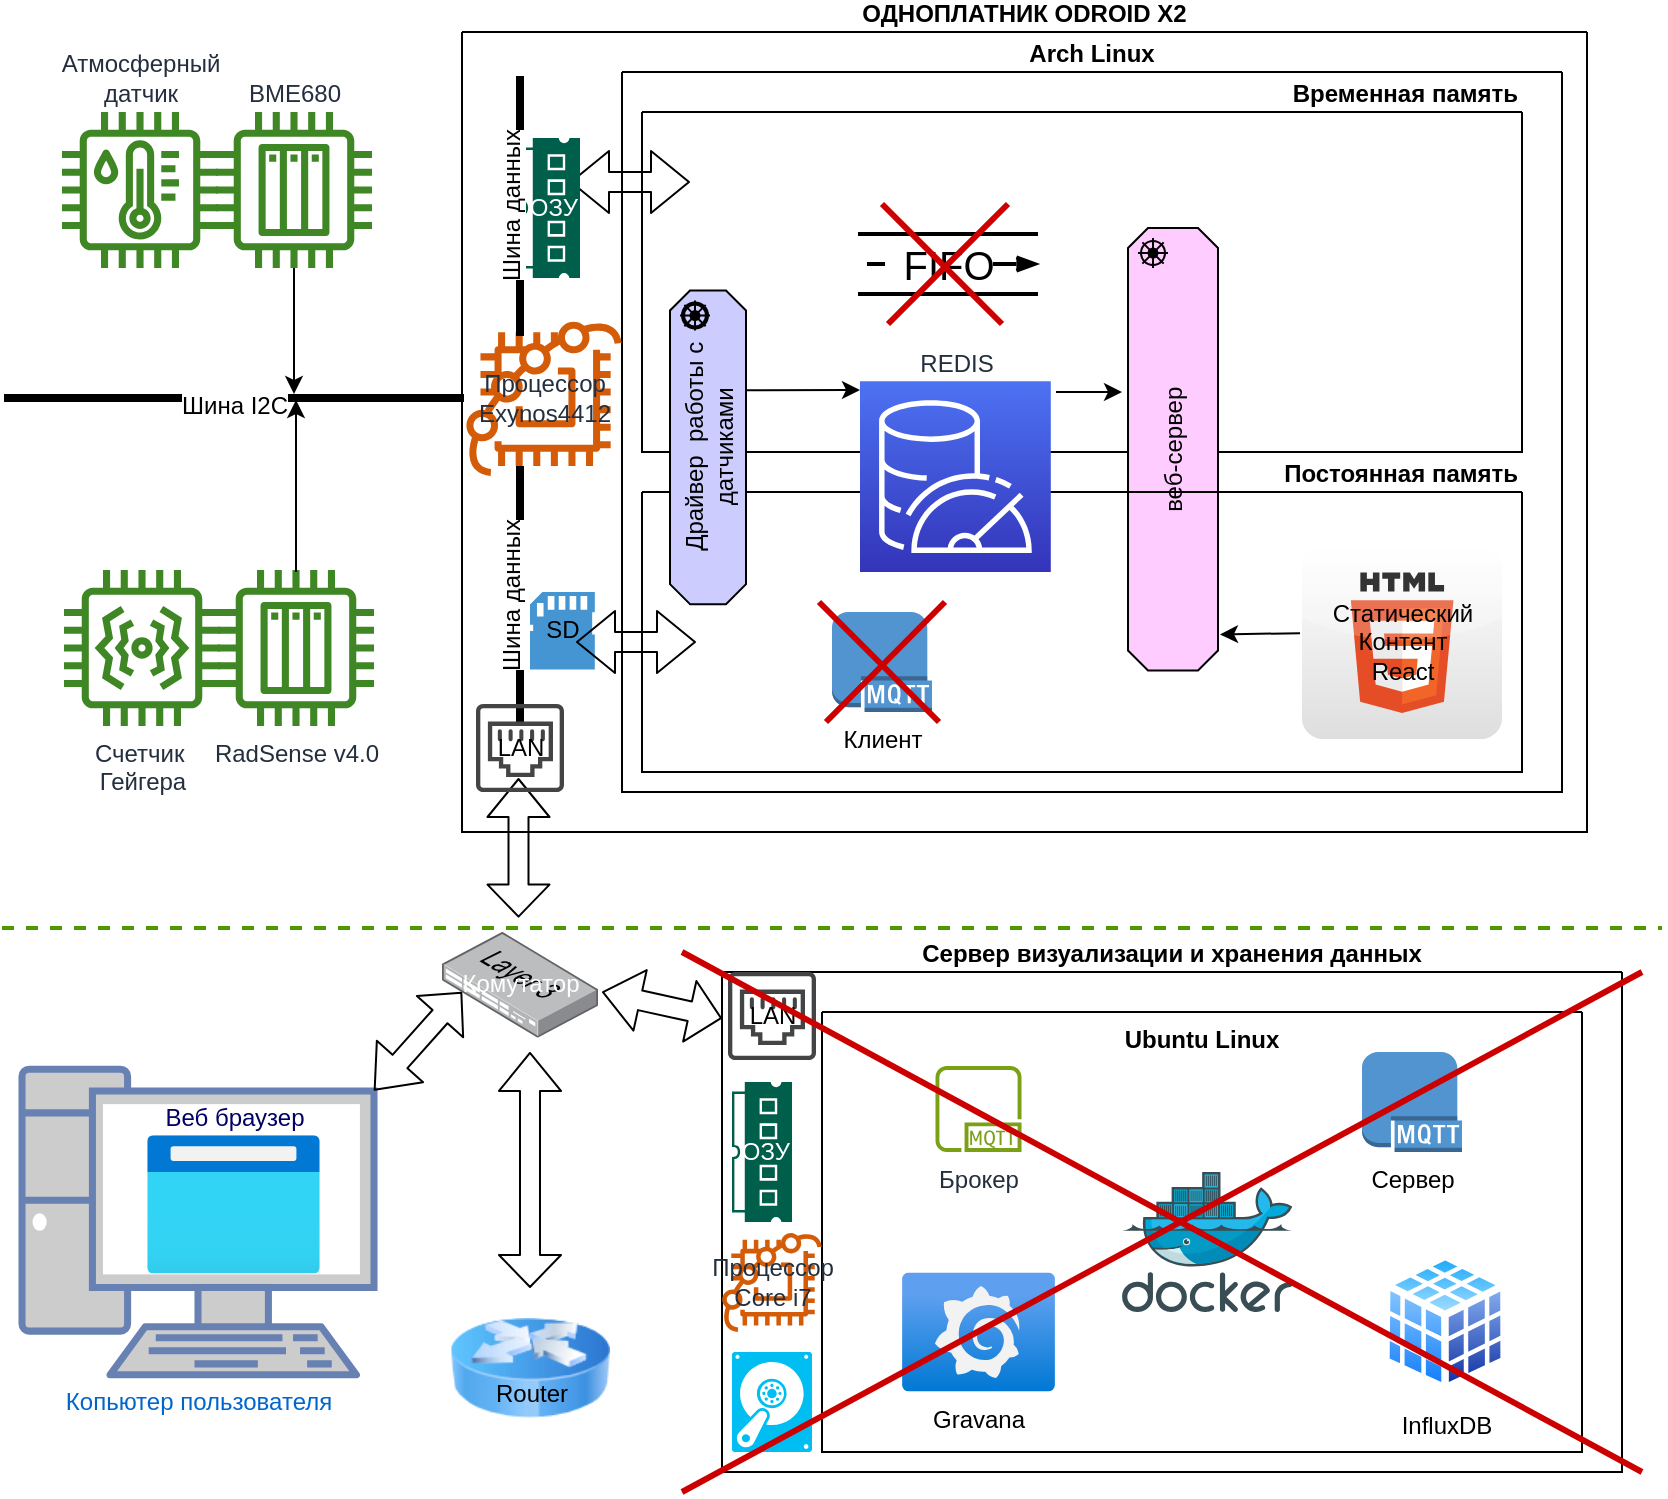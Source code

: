 <mxfile>
    <diagram id="3zgHCr1t5VwRRu6va9Hi" name="Page-1">
        <mxGraphModel dx="1066" dy="657" grid="1" gridSize="10" guides="1" tooltips="1" connect="1" arrows="1" fold="1" page="1" pageScale="1" pageWidth="850" pageHeight="1100" math="0" shadow="0">
            <root>
                <mxCell id="0"/>
                <mxCell id="1" parent="0"/>
                <mxCell id="25" value="Временная память" style="swimlane;startSize=0;align=right;verticalAlign=bottom;" vertex="1" parent="1">
                    <mxGeometry x="330" y="80" width="440" height="170" as="geometry"/>
                </mxCell>
                <mxCell id="44" value="" style="endArrow=classic;html=1;" edge="1" parent="25">
                    <mxGeometry width="50" height="50" relative="1" as="geometry">
                        <mxPoint x="207" y="140" as="sourcePoint"/>
                        <mxPoint x="240" y="140" as="targetPoint"/>
                    </mxGeometry>
                </mxCell>
                <mxCell id="32" value="FIFO" style="strokeWidth=2;html=1;shape=mxgraph.lean_mapping.fifo_sequence_flow;pointerEvents=1;fontStyle=0;fontSize=20;align=center;" vertex="1" parent="25">
                    <mxGeometry x="108" y="61" width="90" height="30" as="geometry"/>
                </mxCell>
                <mxCell id="33" value="" style="endArrow=classic;html=1;exitX=0;exitY=0.688;exitDx=0;exitDy=0;exitPerimeter=0;" edge="1" parent="25">
                    <mxGeometry width="50" height="50" relative="1" as="geometry">
                        <mxPoint x="51" y="139.08" as="sourcePoint"/>
                        <mxPoint x="109" y="139" as="targetPoint"/>
                    </mxGeometry>
                </mxCell>
                <mxCell id="42" value="" style="endArrow=none;html=1;labelBackgroundColor=default;labelBorderColor=#660000;strokeColor=#CC0000;strokeWidth=3;fontColor=#CC0000;" edge="1" parent="25">
                    <mxGeometry width="50" height="50" relative="1" as="geometry">
                        <mxPoint x="180" y="106" as="sourcePoint"/>
                        <mxPoint x="120" y="46" as="targetPoint"/>
                    </mxGeometry>
                </mxCell>
                <mxCell id="43" value="" style="endArrow=none;html=1;labelBackgroundColor=default;labelBorderColor=#660000;strokeColor=#CC0000;strokeWidth=3;fontColor=#CC0000;" edge="1" parent="25">
                    <mxGeometry width="50" height="50" relative="1" as="geometry">
                        <mxPoint x="183" y="46" as="sourcePoint"/>
                        <mxPoint x="123" y="106" as="targetPoint"/>
                    </mxGeometry>
                </mxCell>
                <mxCell id="28" value="веб-сервер" style="html=1;outlineConnect=0;whiteSpace=wrap;fillColor=#ffccff;shape=mxgraph.archimate.motiv;motivType=driver;rotation=-90;" vertex="1" parent="25">
                    <mxGeometry x="154.88" y="146.13" width="221.25" height="45" as="geometry"/>
                </mxCell>
                <mxCell id="2" value="Атмосферный&lt;br&gt;датчик" style="sketch=0;outlineConnect=0;fontColor=#232F3E;gradientColor=none;fillColor=#3F8624;strokeColor=none;dashed=0;verticalLabelPosition=top;verticalAlign=bottom;align=center;html=1;fontSize=12;fontStyle=0;aspect=fixed;pointerEvents=1;shape=mxgraph.aws4.iot_thing_temperature_humidity_sensor;horizontal=1;labelPosition=center;" vertex="1" parent="1">
                    <mxGeometry x="40" y="80" width="78" height="78" as="geometry"/>
                </mxCell>
                <mxCell id="4" value="Счетчик&amp;nbsp;&lt;br&gt;Гейгера" style="sketch=0;outlineConnect=0;fontColor=#232F3E;gradientColor=none;fillColor=#3F8624;strokeColor=none;dashed=0;verticalLabelPosition=bottom;verticalAlign=top;align=center;html=1;fontSize=12;fontStyle=0;aspect=fixed;pointerEvents=1;shape=mxgraph.aws4.iot_thing_vibration_sensor;" vertex="1" parent="1">
                    <mxGeometry x="41" y="309" width="78" height="78" as="geometry"/>
                </mxCell>
                <mxCell id="6" value="RadSense v4.0&lt;br&gt;" style="sketch=0;outlineConnect=0;fontColor=#232F3E;gradientColor=none;fillColor=#3F8624;strokeColor=none;dashed=0;verticalLabelPosition=bottom;verticalAlign=top;align=center;html=1;fontSize=12;fontStyle=0;aspect=fixed;pointerEvents=1;shape=mxgraph.aws4.iot_thing_plc;" vertex="1" parent="1">
                    <mxGeometry x="118" y="309" width="78" height="78" as="geometry"/>
                </mxCell>
                <mxCell id="7" value="BME680" style="sketch=0;outlineConnect=0;fontColor=#232F3E;gradientColor=none;fillColor=#3F8624;strokeColor=none;dashed=0;verticalLabelPosition=top;verticalAlign=bottom;align=center;html=1;fontSize=12;fontStyle=0;aspect=fixed;pointerEvents=1;shape=mxgraph.aws4.iot_thing_plc;labelPosition=center;" vertex="1" parent="1">
                    <mxGeometry x="117" y="80" width="78" height="78" as="geometry"/>
                </mxCell>
                <mxCell id="9" value="Шина I2C" style="line;strokeWidth=4;direction=south;html=1;perimeter=backbonePerimeter;points=[];outlineConnect=0;rotation=90;horizontal=0;verticalAlign=middle;" vertex="1" parent="1">
                    <mxGeometry x="121" y="108" width="10" height="230" as="geometry"/>
                </mxCell>
                <mxCell id="10" value="ОДНОПЛАТНИК ODROID X2" style="swimlane;startSize=0;verticalAlign=bottom;" vertex="1" parent="1">
                    <mxGeometry x="240" y="40" width="562.5" height="400" as="geometry"/>
                </mxCell>
                <mxCell id="14" value="Arch Linux" style="swimlane;startSize=0;verticalAlign=bottom;" vertex="1" parent="10">
                    <mxGeometry x="80" y="20" width="470" height="360" as="geometry"/>
                </mxCell>
                <mxCell id="26" value="Постоянная память" style="swimlane;startSize=0;labelPosition=center;verticalLabelPosition=middle;align=right;verticalAlign=bottom;" vertex="1" parent="14">
                    <mxGeometry x="10" y="210" width="440" height="140" as="geometry"/>
                </mxCell>
                <mxCell id="35" value="Статический&lt;br&gt;Контент&lt;br&gt;React" style="dashed=0;outlineConnect=0;html=1;align=center;labelPosition=center;verticalLabelPosition=middle;verticalAlign=middle;shape=mxgraph.webicons.html5;gradientColor=#DFDEDE;labelBackgroundColor=none;fontColor=#000000;" vertex="1" parent="26">
                    <mxGeometry x="330" y="27.05" width="100" height="96.5" as="geometry"/>
                </mxCell>
                <mxCell id="50" value="" style="endArrow=classic;html=1;labelBackgroundColor=default;labelBorderColor=#660000;strokeWidth=1;fontColor=#CC0000;" edge="1" parent="26">
                    <mxGeometry width="50" height="50" relative="1" as="geometry">
                        <mxPoint x="329" y="70.6" as="sourcePoint"/>
                        <mxPoint x="289" y="71.2" as="targetPoint"/>
                        <Array as="points"/>
                    </mxGeometry>
                </mxCell>
                <mxCell id="XeZ5iQdOJ8rHNqsuDtJA-68" value="Клиент" style="outlineConnect=0;dashed=0;verticalLabelPosition=bottom;verticalAlign=top;align=center;html=1;shape=mxgraph.aws3.mqtt_protocol;fillColor=#5294CF;gradientColor=none;" vertex="1" parent="26">
                    <mxGeometry x="95" y="60" width="50" height="50" as="geometry"/>
                </mxCell>
                <mxCell id="XeZ5iQdOJ8rHNqsuDtJA-71" value="" style="endArrow=none;html=1;labelBackgroundColor=default;labelBorderColor=#660000;strokeColor=#CC0000;strokeWidth=3;fontColor=#CC0000;" edge="1" parent="26">
                    <mxGeometry width="50" height="50" relative="1" as="geometry">
                        <mxPoint x="151.5" y="55" as="sourcePoint"/>
                        <mxPoint x="92" y="115" as="targetPoint"/>
                    </mxGeometry>
                </mxCell>
                <mxCell id="XeZ5iQdOJ8rHNqsuDtJA-72" value="" style="endArrow=none;html=1;labelBackgroundColor=default;labelBorderColor=#660000;strokeColor=#CC0000;strokeWidth=3;fontColor=#CC0000;" edge="1" parent="26">
                    <mxGeometry width="50" height="50" relative="1" as="geometry">
                        <mxPoint x="148.5" y="115" as="sourcePoint"/>
                        <mxPoint x="88.5" y="55" as="targetPoint"/>
                    </mxGeometry>
                </mxCell>
                <mxCell id="34" value="REDIS" style="sketch=0;points=[[0,0,0],[0.25,0,0],[0.5,0,0],[0.75,0,0],[1,0,0],[0,1,0],[0.25,1,0],[0.5,1,0],[0.75,1,0],[1,1,0],[0,0.25,0],[0,0.5,0],[0,0.75,0],[1,0.25,0],[1,0.5,0],[1,0.75,0]];outlineConnect=0;fontColor=#232F3E;gradientColor=#4D72F3;gradientDirection=north;fillColor=#3334B9;strokeColor=#ffffff;dashed=0;verticalLabelPosition=top;verticalAlign=bottom;align=center;html=1;fontSize=12;fontStyle=0;aspect=fixed;shape=mxgraph.aws4.resourceIcon;resIcon=mxgraph.aws4.memorydb_for_redis;horizontal=1;labelPosition=center;" vertex="1" parent="26">
                    <mxGeometry x="109" y="-55.4" width="95.4" height="95.4" as="geometry"/>
                </mxCell>
                <mxCell id="11" value="Драйвер&amp;nbsp; работы с датчиками" style="html=1;outlineConnect=0;whiteSpace=wrap;fillColor=#CCCCFF;shape=mxgraph.archimate3.application;appType=driver;archiType=oct;rotation=-90;" vertex="1" parent="14">
                    <mxGeometry x="-35.41" y="168.67" width="156.82" height="38" as="geometry"/>
                </mxCell>
                <mxCell id="39" value="" style="shape=flexArrow;endArrow=classic;startArrow=classic;html=1;fontColor=#000000;" edge="1" parent="14">
                    <mxGeometry width="100" height="100" relative="1" as="geometry">
                        <mxPoint x="-26" y="55" as="sourcePoint"/>
                        <mxPoint x="34" y="55" as="targetPoint"/>
                    </mxGeometry>
                </mxCell>
                <mxCell id="18" value="ОЗУ" style="sketch=0;pointerEvents=1;shadow=0;dashed=0;html=1;strokeColor=none;fillColor=#005F4B;labelPosition=center;verticalLabelPosition=middle;verticalAlign=middle;align=right;outlineConnect=0;shape=mxgraph.veeam2.ram;rotation=90;horizontal=0;fontColor=#FFFFFF;" vertex="1" parent="10">
                    <mxGeometry x="9" y="73" width="70" height="30" as="geometry"/>
                </mxCell>
                <mxCell id="17" value="Процессор&lt;br&gt;Exynos4412" style="sketch=0;outlineConnect=0;fontColor=#232F3E;gradientColor=none;fillColor=#D45B07;strokeColor=none;dashed=0;verticalLabelPosition=middle;verticalAlign=middle;align=center;html=1;fontSize=12;fontStyle=0;aspect=fixed;pointerEvents=1;shape=mxgraph.aws4.braket_chip;labelPosition=center;" vertex="1" parent="10">
                    <mxGeometry x="2" y="144" width="78" height="78" as="geometry"/>
                </mxCell>
                <mxCell id="19" value="Шина данных" style="line;strokeWidth=4;direction=south;html=1;perimeter=backbonePerimeter;points=[];outlineConnect=0;rotation=0;horizontal=0;verticalAlign=bottom;labelPosition=center;verticalLabelPosition=middle;align=center;" vertex="1" parent="10">
                    <mxGeometry x="24" y="22" width="10" height="130" as="geometry"/>
                </mxCell>
                <mxCell id="20" value="Шина данных" style="line;strokeWidth=4;direction=south;html=1;perimeter=backbonePerimeter;points=[];outlineConnect=0;rotation=0;horizontal=0;verticalAlign=bottom;" vertex="1" parent="10">
                    <mxGeometry x="24" y="217" width="10" height="130" as="geometry"/>
                </mxCell>
                <mxCell id="22" value="SD" style="pointerEvents=1;shadow=0;dashed=0;html=1;strokeColor=none;fillColor=#4495D1;labelPosition=center;verticalLabelPosition=middle;verticalAlign=middle;align=center;outlineConnect=0;shape=mxgraph.veeam.sd_card;rotation=0;horizontal=1;" vertex="1" parent="10">
                    <mxGeometry x="34.0" y="280" width="32.4" height="38.8" as="geometry"/>
                </mxCell>
                <mxCell id="56" value="" style="shape=flexArrow;endArrow=classic;startArrow=classic;html=1;labelBackgroundColor=default;labelBorderColor=#660000;strokeWidth=1;fontColor=#000066;endSize=6;startSize=5;" edge="1" parent="10">
                    <mxGeometry width="100" height="100" relative="1" as="geometry">
                        <mxPoint x="28.25" y="442.8" as="sourcePoint"/>
                        <mxPoint x="28.25" y="373" as="targetPoint"/>
                    </mxGeometry>
                </mxCell>
                <mxCell id="XeZ5iQdOJ8rHNqsuDtJA-77" value="LAN" style="sketch=0;pointerEvents=1;shadow=0;dashed=0;html=1;strokeColor=none;fillColor=#434445;aspect=fixed;labelPosition=center;verticalLabelPosition=middle;verticalAlign=middle;align=center;outlineConnect=0;shape=mxgraph.vvd.ethernet_port;" vertex="1" parent="10">
                    <mxGeometry x="7" y="336" width="44" height="44" as="geometry"/>
                </mxCell>
                <mxCell id="15" value="" style="endArrow=classic;html=1;" edge="1" parent="1" source="7" target="9">
                    <mxGeometry width="50" height="50" relative="1" as="geometry">
                        <mxPoint x="150" y="200" as="sourcePoint"/>
                        <mxPoint x="200" y="150" as="targetPoint"/>
                    </mxGeometry>
                </mxCell>
                <mxCell id="16" value="" style="endArrow=classic;html=1;" edge="1" parent="1">
                    <mxGeometry width="50" height="50" relative="1" as="geometry">
                        <mxPoint x="157" y="310" as="sourcePoint"/>
                        <mxPoint x="157" y="224" as="targetPoint"/>
                    </mxGeometry>
                </mxCell>
                <mxCell id="40" value="" style="shape=flexArrow;endArrow=classic;startArrow=classic;html=1;fontColor=#000000;" edge="1" parent="1">
                    <mxGeometry width="100" height="100" relative="1" as="geometry">
                        <mxPoint x="297" y="345" as="sourcePoint"/>
                        <mxPoint x="357" y="345" as="targetPoint"/>
                    </mxGeometry>
                </mxCell>
                <mxCell id="51" value="Сервер визуализации и хранения данных" style="swimlane;startSize=0;labelBackgroundColor=none;fontColor=#000000;verticalAlign=bottom;" vertex="1" parent="1">
                    <mxGeometry x="370" y="510" width="450" height="250" as="geometry"/>
                </mxCell>
                <mxCell id="GEoknN-nwZ3l0NwanBgP-77" value="Ubuntu Linux" style="swimlane;startSize=0;labelBackgroundColor=none;fontColor=#000000;verticalAlign=top;" vertex="1" parent="51">
                    <mxGeometry x="50" y="20" width="380" height="220" as="geometry"/>
                </mxCell>
                <mxCell id="GEoknN-nwZ3l0NwanBgP-67" value="Сервер" style="outlineConnect=0;dashed=0;verticalLabelPosition=bottom;verticalAlign=top;align=center;html=1;shape=mxgraph.aws3.mqtt_protocol;fillColor=#5294CF;gradientColor=none;" vertex="1" parent="GEoknN-nwZ3l0NwanBgP-77">
                    <mxGeometry x="270" y="20" width="50" height="50" as="geometry"/>
                </mxCell>
                <mxCell id="GEoknN-nwZ3l0NwanBgP-64" value="Gravana" style="image;aspect=fixed;html=1;points=[];align=center;fontSize=12;image=img/lib/azure2/other/Grafana.svg;" vertex="1" parent="GEoknN-nwZ3l0NwanBgP-77">
                    <mxGeometry x="40.0" y="130.3" width="76.5" height="59.4" as="geometry"/>
                </mxCell>
                <mxCell id="GEoknN-nwZ3l0NwanBgP-66" value="Брокер" style="sketch=0;outlineConnect=0;fontColor=#232F3E;gradientColor=none;fillColor=#7AA116;strokeColor=none;dashed=0;verticalLabelPosition=bottom;verticalAlign=top;align=center;html=1;fontSize=12;fontStyle=0;aspect=fixed;pointerEvents=1;shape=mxgraph.aws4.mqtt_protocol;" vertex="1" parent="GEoknN-nwZ3l0NwanBgP-77">
                    <mxGeometry x="56.75" y="27" width="43" height="43" as="geometry"/>
                </mxCell>
                <mxCell id="GEoknN-nwZ3l0NwanBgP-65" value="" style="image;sketch=0;aspect=fixed;html=1;points=[];align=center;fontSize=12;image=img/lib/mscae/Docker.svg;" vertex="1" parent="GEoknN-nwZ3l0NwanBgP-77">
                    <mxGeometry x="150" y="80" width="85.37" height="70" as="geometry"/>
                </mxCell>
                <mxCell id="XeZ5iQdOJ8rHNqsuDtJA-73" value="InfluxDB" style="aspect=fixed;perimeter=ellipsePerimeter;html=1;align=center;shadow=0;dashed=0;spacingTop=3;image;image=img/lib/active_directory/database_cube.svg;labelBackgroundColor=none;fontColor=#000000;" vertex="1" parent="GEoknN-nwZ3l0NwanBgP-77">
                    <mxGeometry x="280" y="120" width="63" height="70" as="geometry"/>
                </mxCell>
                <mxCell id="XeZ5iQdOJ8rHNqsuDtJA-63" value="Процессор&lt;br&gt;Core i7" style="sketch=0;outlineConnect=0;fontColor=#232F3E;gradientColor=none;fillColor=#D45B07;strokeColor=none;dashed=0;verticalLabelPosition=middle;verticalAlign=middle;align=center;html=1;fontSize=12;fontStyle=0;aspect=fixed;pointerEvents=1;shape=mxgraph.aws4.braket_chip;labelPosition=center;" vertex="1" parent="51">
                    <mxGeometry y="130" width="50" height="50" as="geometry"/>
                </mxCell>
                <mxCell id="XeZ5iQdOJ8rHNqsuDtJA-64" value="ОЗУ" style="sketch=0;pointerEvents=1;shadow=0;dashed=0;html=1;strokeColor=none;fillColor=#005F4B;labelPosition=center;verticalLabelPosition=middle;verticalAlign=middle;align=right;outlineConnect=0;shape=mxgraph.veeam2.ram;rotation=90;horizontal=0;fontColor=#FFFFFF;" vertex="1" parent="51">
                    <mxGeometry x="-15" y="75" width="70" height="30" as="geometry"/>
                </mxCell>
                <mxCell id="XeZ5iQdOJ8rHNqsuDtJA-65" value="" style="verticalLabelPosition=bottom;html=1;verticalAlign=top;align=center;strokeColor=none;fillColor=#00BEF2;shape=mxgraph.azure.vhd;pointerEvents=1;labelBackgroundColor=none;fontColor=#FFFFFF;" vertex="1" parent="51">
                    <mxGeometry x="5" y="190" width="40" height="50" as="geometry"/>
                </mxCell>
                <mxCell id="XeZ5iQdOJ8rHNqsuDtJA-78" value="LAN" style="sketch=0;pointerEvents=1;shadow=0;dashed=0;html=1;strokeColor=none;fillColor=#434445;aspect=fixed;labelPosition=center;verticalLabelPosition=middle;verticalAlign=middle;align=center;outlineConnect=0;shape=mxgraph.vvd.ethernet_port;" vertex="1" parent="51">
                    <mxGeometry x="3" width="44" height="44" as="geometry"/>
                </mxCell>
                <mxCell id="52" value="Комутатор" style="points=[];aspect=fixed;html=1;align=center;shadow=0;dashed=0;image;image=img/lib/allied_telesis/switch/Switch_52_port_L3.svg;labelBackgroundColor=none;fontColor=#FFFFFF;labelPosition=center;verticalLabelPosition=middle;verticalAlign=middle;" vertex="1" parent="1">
                    <mxGeometry x="230" y="490" width="78" height="52.8" as="geometry"/>
                </mxCell>
                <mxCell id="53" value="Копьютер пользователя" style="fontColor=#0066CC;verticalAlign=top;verticalLabelPosition=bottom;labelPosition=center;align=center;html=1;outlineConnect=0;fillColor=#CCCCCC;strokeColor=#6881B3;gradientColor=none;gradientDirection=north;strokeWidth=2;shape=mxgraph.networks.pc;labelBackgroundColor=none;" vertex="1" parent="1">
                    <mxGeometry x="20" y="558.6" width="176" height="152.8" as="geometry"/>
                </mxCell>
                <mxCell id="55" value="Веб браузер" style="aspect=fixed;html=1;points=[];align=center;image;fontSize=12;image=img/lib/azure2/general/Browser.svg;labelBackgroundColor=none;fontColor=#000066;labelPosition=center;verticalLabelPosition=top;verticalAlign=bottom;" vertex="1" parent="1">
                    <mxGeometry x="82.5" y="591.6" width="86.5" height="69.2" as="geometry"/>
                </mxCell>
                <mxCell id="58" value="" style="shape=flexArrow;endArrow=classic;startArrow=classic;html=1;labelBackgroundColor=default;labelBorderColor=#660000;strokeWidth=1;fontColor=#000066;endSize=6;startSize=5;" edge="1" parent="1">
                    <mxGeometry width="100" height="100" relative="1" as="geometry">
                        <mxPoint x="370" y="533.171" as="sourcePoint"/>
                        <mxPoint x="310" y="520" as="targetPoint"/>
                    </mxGeometry>
                </mxCell>
                <mxCell id="59" value="" style="shape=flexArrow;endArrow=classic;startArrow=classic;html=1;labelBackgroundColor=default;labelBorderColor=#660000;strokeWidth=1;fontColor=#000066;endSize=6;startSize=5;entryX=1;entryY=0.07;entryDx=0;entryDy=0;entryPerimeter=0;" edge="1" parent="1" target="53">
                    <mxGeometry width="100" height="100" relative="1" as="geometry">
                        <mxPoint x="240" y="520" as="sourcePoint"/>
                        <mxPoint x="194" y="536" as="targetPoint"/>
                    </mxGeometry>
                </mxCell>
                <mxCell id="XeZ5iQdOJ8rHNqsuDtJA-59" value="" style="image;html=1;image=img/lib/clip_art/networking/Router_Icon_128x128.png" vertex="1" parent="1">
                    <mxGeometry x="234" y="668" width="80" height="80" as="geometry"/>
                </mxCell>
                <mxCell id="XeZ5iQdOJ8rHNqsuDtJA-60" value="Router" style="text;whiteSpace=wrap;html=1;" vertex="1" parent="1">
                    <mxGeometry x="254.85" y="707" width="50" height="30" as="geometry"/>
                </mxCell>
                <mxCell id="XeZ5iQdOJ8rHNqsuDtJA-62" value="" style="shape=flexArrow;endArrow=classic;startArrow=classic;html=1;labelBackgroundColor=default;labelBorderColor=#660000;strokeWidth=1;fontColor=#000066;endSize=6;startSize=5;exitX=0.5;exitY=0;exitDx=0;exitDy=0;entryX=0.564;entryY=1.136;entryDx=0;entryDy=0;entryPerimeter=0;" edge="1" parent="1" source="XeZ5iQdOJ8rHNqsuDtJA-59" target="52">
                    <mxGeometry width="100" height="100" relative="1" as="geometry">
                        <mxPoint x="300" y="640" as="sourcePoint"/>
                        <mxPoint x="274" y="580" as="targetPoint"/>
                    </mxGeometry>
                </mxCell>
                <mxCell id="XeZ5iQdOJ8rHNqsuDtJA-66" value="" style="endArrow=none;html=1;labelBackgroundColor=default;labelBorderColor=#660000;strokeColor=#CC0000;strokeWidth=3;fontColor=#CC0000;" edge="1" parent="1">
                    <mxGeometry width="50" height="50" relative="1" as="geometry">
                        <mxPoint x="830" y="760" as="sourcePoint"/>
                        <mxPoint x="350" y="500" as="targetPoint"/>
                    </mxGeometry>
                </mxCell>
                <mxCell id="XeZ5iQdOJ8rHNqsuDtJA-67" value="" style="endArrow=none;html=1;labelBackgroundColor=default;labelBorderColor=#660000;strokeColor=#CC0000;strokeWidth=3;fontColor=#CC0000;" edge="1" parent="1">
                    <mxGeometry width="50" height="50" relative="1" as="geometry">
                        <mxPoint x="830" y="510" as="sourcePoint"/>
                        <mxPoint x="350" y="770" as="targetPoint"/>
                    </mxGeometry>
                </mxCell>
                <mxCell id="XeZ5iQdOJ8rHNqsuDtJA-76" value="" style="endArrow=none;dashed=1;html=1;labelBackgroundColor=default;labelBorderColor=#660000;strokeColor=#4D9900;strokeWidth=2;fontColor=#000000;startSize=5;endSize=6;fillColor=#60a917;" edge="1" parent="1">
                    <mxGeometry width="50" height="50" relative="1" as="geometry">
                        <mxPoint x="10" y="488" as="sourcePoint"/>
                        <mxPoint x="840" y="488" as="targetPoint"/>
                    </mxGeometry>
                </mxCell>
            </root>
        </mxGraphModel>
    </diagram>
    <diagram id="LVfdK4YsX0XnWYjBEp0u" name="Page-2">
        <mxGraphModel dx="1066" dy="655" grid="1" gridSize="10" guides="1" tooltips="1" connect="1" arrows="1" fold="1" page="1" pageScale="1" pageWidth="850" pageHeight="1100" math="0" shadow="0">
            <root>
                <mxCell id="0"/>
                <mxCell id="1" parent="0"/>
                <mxCell id="iJ2LqaaQHiEgCeByYarB-1" value="" style="ellipse;shape=cloud;whiteSpace=wrap;html=1;" vertex="1" parent="1">
                    <mxGeometry x="182.45" y="10" width="747.55" height="380" as="geometry"/>
                </mxCell>
                <mxCell id="iJ2LqaaQHiEgCeByYarB-2" value="" style="html=1;verticalLabelPosition=bottom;align=center;labelBackgroundColor=#ffffff;verticalAlign=top;strokeWidth=2;strokeColor=#0080F0;shadow=0;dashed=0;shape=mxgraph.ios7.icons.cloud;" vertex="1" parent="1">
                    <mxGeometry x="260" y="440" width="530" height="360" as="geometry"/>
                </mxCell>
                <mxCell id="iJ2LqaaQHiEgCeByYarB-3" value="" style="rounded=1;whiteSpace=wrap;html=1;" vertex="1" parent="1">
                    <mxGeometry x="40" y="390" width="120" height="332" as="geometry"/>
                </mxCell>
                <mxCell id="iJ2LqaaQHiEgCeByYarB-4" value="" style="rounded=1;whiteSpace=wrap;html=1;" vertex="1" parent="1">
                    <mxGeometry x="349.7" y="639" width="370" height="140" as="geometry"/>
                </mxCell>
                <mxCell id="iJ2LqaaQHiEgCeByYarB-5" value="" style="sketch=0;outlineConnect=0;fontColor=#232F3E;gradientColor=none;fillColor=#7AA116;strokeColor=none;dashed=0;verticalLabelPosition=bottom;verticalAlign=top;align=center;html=1;fontSize=12;fontStyle=0;aspect=fixed;pointerEvents=1;shape=mxgraph.aws4.iot_thing_temperature_sensor;" vertex="1" parent="1">
                    <mxGeometry x="61" y="495" width="78" height="78" as="geometry"/>
                </mxCell>
                <mxCell id="iJ2LqaaQHiEgCeByYarB-6" value="" style="dashed=0;outlineConnect=0;html=1;align=center;labelPosition=center;verticalLabelPosition=bottom;verticalAlign=top;shape=mxgraph.weblogos.arduino;fillColor=#36868D;strokeColor=none" vertex="1" parent="1">
                    <mxGeometry x="66.3" y="430" width="67.4" height="32" as="geometry"/>
                </mxCell>
                <mxCell id="iJ2LqaaQHiEgCeByYarB-7" value="" style="sketch=0;aspect=fixed;pointerEvents=1;shadow=0;dashed=0;html=1;strokeColor=none;labelPosition=center;verticalLabelPosition=bottom;verticalAlign=top;align=center;fillColor=#00188D;shape=mxgraph.mscae.enterprise.usb" vertex="1" parent="1">
                    <mxGeometry x="75.0" y="696" width="50" height="23" as="geometry"/>
                </mxCell>
                <mxCell id="iJ2LqaaQHiEgCeByYarB-8" value="" style="image;html=1;image=img/lib/clip_art/networking/Router_Icon_128x128.png" vertex="1" parent="1">
                    <mxGeometry x="290" y="368" width="80" height="80" as="geometry"/>
                </mxCell>
                <mxCell id="iJ2LqaaQHiEgCeByYarB-9" style="edgeStyle=orthogonalEdgeStyle;rounded=0;orthogonalLoop=1;jettySize=auto;html=1;exitX=1;exitY=0.5;exitDx=0;exitDy=0;" edge="1" parent="1" source="iJ2LqaaQHiEgCeByYarB-11">
                    <mxGeometry relative="1" as="geometry">
                        <mxPoint x="990" y="425" as="targetPoint"/>
                    </mxGeometry>
                </mxCell>
                <mxCell id="iJ2LqaaQHiEgCeByYarB-10" style="edgeStyle=orthogonalEdgeStyle;rounded=0;orthogonalLoop=1;jettySize=auto;html=1;exitX=1;exitY=1;exitDx=0;exitDy=0;" edge="1" parent="1" source="iJ2LqaaQHiEgCeByYarB-11" target="iJ2LqaaQHiEgCeByYarB-37">
                    <mxGeometry relative="1" as="geometry">
                        <mxPoint x="960" y="700" as="targetPoint"/>
                    </mxGeometry>
                </mxCell>
                <mxCell id="iJ2LqaaQHiEgCeByYarB-11" value="" style="image;aspect=fixed;perimeter=ellipsePerimeter;html=1;align=center;shadow=0;dashed=0;spacingTop=3;image=img/lib/active_directory/wiring_hub.svg;" vertex="1" parent="1">
                    <mxGeometry x="750.0" y="386" width="116.18" height="79" as="geometry"/>
                </mxCell>
                <mxCell id="iJ2LqaaQHiEgCeByYarB-12" value="" style="html=1;verticalLabelPosition=bottom;align=center;labelBackgroundColor=#ffffff;verticalAlign=top;strokeWidth=2;strokeColor=#0080F0;shadow=0;dashed=0;shape=mxgraph.ios7.icons.smartphone;" vertex="1" parent="1">
                    <mxGeometry x="1005.85" y="100" width="44.15" height="40" as="geometry"/>
                </mxCell>
                <mxCell id="iJ2LqaaQHiEgCeByYarB-13" value="" style="html=1;verticalLabelPosition=bottom;align=center;labelBackgroundColor=#ffffff;verticalAlign=top;strokeWidth=2;strokeColor=#0080F0;shadow=0;dashed=0;shape=mxgraph.ios7.icons.wifi;pointerEvents=1" vertex="1" parent="1">
                    <mxGeometry x="1013.07" y="108" width="29.7" height="21" as="geometry"/>
                </mxCell>
                <mxCell id="iJ2LqaaQHiEgCeByYarB-14" value="" style="fontColor=#0066CC;verticalAlign=top;verticalLabelPosition=bottom;labelPosition=center;align=center;html=1;outlineConnect=0;fillColor=#CCCCCC;strokeColor=#6881B3;gradientColor=none;gradientDirection=north;strokeWidth=2;shape=mxgraph.networks.pc;" vertex="1" parent="1">
                    <mxGeometry x="1000" y="390" width="140" height="90" as="geometry"/>
                </mxCell>
                <mxCell id="iJ2LqaaQHiEgCeByYarB-15" value="" style="shape=rect;html=1;rounded=1;whiteSpace=wrap;" vertex="1" parent="1">
                    <mxGeometry x="499.7" y="694" width="80" height="60" as="geometry"/>
                </mxCell>
                <mxCell id="iJ2LqaaQHiEgCeByYarB-16" value="" style="shape=rect;html=1;rounded=1;whiteSpace=wrap;" vertex="1" parent="1">
                    <mxGeometry x="623.2" y="689.25" width="76.5" height="69.75" as="geometry"/>
                </mxCell>
                <mxCell id="iJ2LqaaQHiEgCeByYarB-17" value="" style="edgeStyle=elbowEdgeStyle;html=1;elbow=horizontal;endArrow=open;labelBackgroundColor=none;endSize=12;rounded=0;" edge="1" parent="1" source="iJ2LqaaQHiEgCeByYarB-15" target="iJ2LqaaQHiEgCeByYarB-16">
                    <mxGeometry relative="1" as="geometry"/>
                </mxCell>
                <mxCell id="iJ2LqaaQHiEgCeByYarB-18" value="" style="shape=image;html=1;verticalAlign=top;verticalLabelPosition=bottom;labelBackgroundColor=#ffffff;imageAspect=0;aspect=fixed;image=https://cdn2.iconfinder.com/data/icons/whcompare-isometric-web-hosting-servers/50/database-128.png" vertex="1" parent="1">
                    <mxGeometry x="508.45" y="501.4" width="128" height="128" as="geometry"/>
                </mxCell>
                <mxCell id="iJ2LqaaQHiEgCeByYarB-19" value="" style="image;aspect=fixed;html=1;points=[];align=center;fontSize=12;image=img/lib/azure2/other/Grafana.svg;" vertex="1" parent="1">
                    <mxGeometry x="370" y="570" width="76.5" height="59.4" as="geometry"/>
                </mxCell>
                <mxCell id="iJ2LqaaQHiEgCeByYarB-20" value="" style="points=[[0.03,0.36,0],[0.18,0,0],[0.5,0.34,0],[0.82,0,0],[0.97,0.36,0],[1,0.67,0],[0.975,0.975,0],[0.5,1,0],[0.025,0.975,0],[0,0.67,0]];verticalLabelPosition=bottom;sketch=0;html=1;verticalAlign=top;aspect=fixed;align=center;pointerEvents=1;shape=mxgraph.cisco19.wireless_access_point;fillColor=#005073;strokeColor=none;" vertex="1" parent="1">
                    <mxGeometry x="260.85" y="150" width="50" height="50" as="geometry"/>
                </mxCell>
                <mxCell id="iJ2LqaaQHiEgCeByYarB-21" value="" style="shape=image;html=1;verticalAlign=top;verticalLabelPosition=bottom;labelBackgroundColor=#ffffff;imageAspect=0;aspect=fixed;image=https://cdn1.iconfinder.com/data/icons/CrystalClear/128x128/filesystems/connect_to_network.png" vertex="1" parent="1">
                    <mxGeometry x="300" y="240" width="128" height="128" as="geometry"/>
                </mxCell>
                <mxCell id="iJ2LqaaQHiEgCeByYarB-22" value="" style="image;sketch=0;aspect=fixed;html=1;points=[];align=center;fontSize=12;image=img/lib/mscae/Docker.svg;" vertex="1" parent="1">
                    <mxGeometry x="636.45" y="557.8" width="50" height="41" as="geometry"/>
                </mxCell>
                <mxCell id="iJ2LqaaQHiEgCeByYarB-23" value="" style="sketch=0;outlineConnect=0;fontColor=#232F3E;gradientColor=none;fillColor=#7AA116;strokeColor=none;dashed=0;verticalLabelPosition=bottom;verticalAlign=top;align=center;html=1;fontSize=12;fontStyle=0;aspect=fixed;pointerEvents=1;shape=mxgraph.aws4.mqtt_protocol;" vertex="1" parent="1">
                    <mxGeometry x="515.2" y="702.5" width="43" height="43" as="geometry"/>
                </mxCell>
                <mxCell id="iJ2LqaaQHiEgCeByYarB-24" value="" style="outlineConnect=0;dashed=0;verticalLabelPosition=bottom;verticalAlign=top;align=center;html=1;shape=mxgraph.aws3.mqtt_protocol;fillColor=#5294CF;gradientColor=none;" vertex="1" parent="1">
                    <mxGeometry x="636.45" y="699" width="50" height="50" as="geometry"/>
                </mxCell>
                <mxCell id="iJ2LqaaQHiEgCeByYarB-25" value="" style="shape=rect;html=1;rounded=1;whiteSpace=wrap;" vertex="1" parent="1">
                    <mxGeometry x="374.55" y="694" width="80" height="60" as="geometry"/>
                </mxCell>
                <mxCell id="iJ2LqaaQHiEgCeByYarB-26" value="" style="shape=image;html=1;verticalAlign=top;verticalLabelPosition=bottom;labelBackgroundColor=#ffffff;imageAspect=0;aspect=fixed;image=https://cdn4.iconfinder.com/data/icons/johaupt_free_icons_01/com_plug01.png" vertex="1" parent="1">
                    <mxGeometry x="394.55" y="704.5" width="39.5" height="39.5" as="geometry"/>
                </mxCell>
                <mxCell id="iJ2LqaaQHiEgCeByYarB-27" value="" style="edgeStyle=elbowEdgeStyle;html=1;elbow=horizontal;endArrow=open;labelBackgroundColor=none;endSize=12;rounded=0;exitX=1;exitY=0.5;exitDx=0;exitDy=0;entryX=0;entryY=0.5;entryDx=0;entryDy=0;" edge="1" parent="1" source="iJ2LqaaQHiEgCeByYarB-25" target="iJ2LqaaQHiEgCeByYarB-15">
                    <mxGeometry relative="1" as="geometry">
                        <mxPoint x="469.7" y="729" as="sourcePoint"/>
                        <mxPoint x="494.7" y="724" as="targetPoint"/>
                    </mxGeometry>
                </mxCell>
                <mxCell id="iJ2LqaaQHiEgCeByYarB-28" value="Nod-Red&lt;br&gt;flow controler" style="text;html=1;strokeColor=none;fillColor=none;align=center;verticalAlign=middle;whiteSpace=wrap;rounded=0;" vertex="1" parent="1">
                    <mxGeometry x="489.7" y="649" width="75" height="30" as="geometry"/>
                </mxCell>
                <mxCell id="iJ2LqaaQHiEgCeByYarB-29" value="" style="sketch=0;outlineConnect=0;fontColor=#232F3E;gradientColor=none;fillColor=#7AA116;strokeColor=none;dashed=0;verticalLabelPosition=bottom;verticalAlign=top;align=center;html=1;fontSize=12;fontStyle=0;aspect=fixed;pointerEvents=1;shape=mxgraph.aws4.iot_thing_plc;" vertex="1" parent="1">
                    <mxGeometry x="61.0" y="586.5" width="78" height="78" as="geometry"/>
                </mxCell>
                <mxCell id="iJ2LqaaQHiEgCeByYarB-30" value="" style="sketch=0;aspect=fixed;pointerEvents=1;shadow=0;dashed=0;html=1;strokeColor=none;labelPosition=center;verticalLabelPosition=bottom;verticalAlign=top;align=center;fillColor=#00188D;shape=mxgraph.mscae.enterprise.usb" vertex="1" parent="1">
                    <mxGeometry x="280" y="699" width="50" height="23" as="geometry"/>
                </mxCell>
                <mxCell id="iJ2LqaaQHiEgCeByYarB-31" value="Arduino board" style="text;html=1;strokeColor=none;fillColor=none;align=center;verticalAlign=middle;whiteSpace=wrap;rounded=0;" vertex="1" parent="1">
                    <mxGeometry x="62.5" y="393" width="75" height="30" as="geometry"/>
                </mxCell>
                <mxCell id="iJ2LqaaQHiEgCeByYarB-32" value="Тhermistor" style="text;html=1;strokeColor=none;fillColor=none;align=center;verticalAlign=middle;whiteSpace=wrap;rounded=0;" vertex="1" parent="1">
                    <mxGeometry x="58.7" y="465" width="75" height="30" as="geometry"/>
                </mxCell>
                <mxCell id="iJ2LqaaQHiEgCeByYarB-33" value="Usb port" style="text;whiteSpace=wrap;html=1;" vertex="1" parent="1">
                    <mxGeometry x="76" y="667" width="60" height="30" as="geometry"/>
                </mxCell>
                <mxCell id="iJ2LqaaQHiEgCeByYarB-34" value="Usb port" style="text;whiteSpace=wrap;html=1;" vertex="1" parent="1">
                    <mxGeometry x="275" y="664" width="60" height="30" as="geometry"/>
                </mxCell>
                <mxCell id="iJ2LqaaQHiEgCeByYarB-35" value="" style="shape=wire;edgeStyle=orthogonalEdgeStyle;orthogonalLoop=1;jettySize=auto;html=1;sourcePerimeterSpacing=0;targetPerimeterSpacing=0;endArrow=none;curved=0;rounded=0;strokeColor=#009900;dashed=1;fillColor=#ffff00;dashPattern=12 12;fixDash=1;startSize=6;endSize=6;exitX=1.004;exitY=0.725;exitDx=0;exitDy=0;exitPerimeter=0;" edge="1" parent="1" source="iJ2LqaaQHiEgCeByYarB-2" target="iJ2LqaaQHiEgCeByYarB-11">
                    <mxGeometry width="100" relative="1" as="geometry">
                        <mxPoint x="801.18" y="710" as="sourcePoint"/>
                        <mxPoint x="810" y="590" as="targetPoint"/>
                        <Array as="points">
                            <mxPoint x="810" y="701"/>
                        </Array>
                    </mxGeometry>
                </mxCell>
                <mxCell id="iJ2LqaaQHiEgCeByYarB-36" value="" style="shape=wire;edgeStyle=orthogonalEdgeStyle;orthogonalLoop=1;jettySize=auto;html=1;sourcePerimeterSpacing=0;targetPerimeterSpacing=0;endArrow=none;curved=0;rounded=0;strokeColor=#009900;dashed=1;fillColor=#ffff00;dashPattern=12 12;fixDash=1;startSize=6;endSize=6;" edge="1" parent="1">
                    <mxGeometry width="100" relative="1" as="geometry">
                        <mxPoint x="160" y="700" as="sourcePoint"/>
                        <mxPoint x="260" y="700" as="targetPoint"/>
                    </mxGeometry>
                </mxCell>
                <mxCell id="iJ2LqaaQHiEgCeByYarB-37" value="" style="fontColor=#0066CC;verticalAlign=top;verticalLabelPosition=bottom;labelPosition=center;align=center;html=1;outlineConnect=0;fillColor=#CCCCCC;strokeColor=#6881B3;gradientColor=none;gradientDirection=north;strokeWidth=2;shape=mxgraph.networks.pc;" vertex="1" parent="1">
                    <mxGeometry x="905.85" y="690" width="124.15" height="82.5" as="geometry"/>
                </mxCell>
                <mxCell id="iJ2LqaaQHiEgCeByYarB-38" value="" style="sketch=0;pointerEvents=1;shadow=0;dashed=0;html=1;strokeColor=none;fillColor=#434445;aspect=fixed;labelPosition=center;verticalLabelPosition=bottom;verticalAlign=top;align=center;outlineConnect=0;shape=mxgraph.vvd.ethernet_port;" vertex="1" parent="1">
                    <mxGeometry x="730" y="686" width="44" height="44" as="geometry"/>
                </mxCell>
                <mxCell id="iJ2LqaaQHiEgCeByYarB-39" value="" style="points=[[0.005,0.09,0],[0.08,0,0],[0.76,0.25,0],[1,0.92,0],[0.91,0.995,0],[0.57,0.995,0],[0.045,0.955,0],[0.005,0.43,0]];verticalLabelPosition=bottom;sketch=0;html=1;verticalAlign=top;aspect=fixed;align=center;pointerEvents=1;shape=mxgraph.cisco19.3g_4g_indicator;fillColor=#005073;strokeColor=none;" vertex="1" parent="1">
                    <mxGeometry x="774.0" y="110" width="50" height="50" as="geometry"/>
                </mxCell>
                <mxCell id="iJ2LqaaQHiEgCeByYarB-40" value="" style="sketch=0;outlineConnect=0;fontColor=#232F3E;gradientColor=none;fillColor=#232F3D;strokeColor=none;dashed=0;verticalLabelPosition=bottom;verticalAlign=top;align=center;html=1;fontSize=12;fontStyle=0;aspect=fixed;pointerEvents=1;shape=mxgraph.aws4.mobile_client;" vertex="1" parent="1">
                    <mxGeometry x="84" y="52" width="41" height="78" as="geometry"/>
                </mxCell>
                <mxCell id="iJ2LqaaQHiEgCeByYarB-41" value="" style="outlineConnect=0;dashed=0;verticalLabelPosition=bottom;verticalAlign=top;align=center;html=1;shape=mxgraph.aws3.mobile_client;fillColor=#D2D3D3;gradientColor=none;" vertex="1" parent="1">
                    <mxGeometry x="1040" y="210" width="40.5" height="63" as="geometry"/>
                </mxCell>
                <mxCell id="iJ2LqaaQHiEgCeByYarB-42" value="" style="verticalLabelPosition=bottom;verticalAlign=top;html=1;shadow=0;dashed=0;strokeWidth=1;shape=mxgraph.android.phone2;strokeColor=#c0c0c0;direction=south;" vertex="1" parent="1">
                    <mxGeometry x="56" y="240" width="100" height="50" as="geometry"/>
                </mxCell>
                <mxCell id="iJ2LqaaQHiEgCeByYarB-43" value="&lt;font style=&quot;font-size: 48px;&quot;&gt;INTERNET&lt;/font&gt;" style="text;html=1;strokeColor=none;fillColor=none;align=center;verticalAlign=middle;whiteSpace=wrap;rounded=0;" vertex="1" parent="1">
                    <mxGeometry x="500" y="160" width="150" height="50" as="geometry"/>
                </mxCell>
                <mxCell id="iJ2LqaaQHiEgCeByYarB-44" value="" style="fontColor=#0066CC;verticalAlign=top;verticalLabelPosition=bottom;labelPosition=center;align=center;html=1;outlineConnect=0;fillColor=#CCCCCC;strokeColor=#6881B3;gradientColor=none;gradientDirection=north;strokeWidth=2;shape=mxgraph.networks.radio_tower;" vertex="1" parent="1">
                    <mxGeometry x="790" y="203.5" width="55" height="100" as="geometry"/>
                </mxCell>
                <mxCell id="iJ2LqaaQHiEgCeByYarB-45" value="" style="shape=wire;edgeStyle=orthogonalEdgeStyle;orthogonalLoop=1;jettySize=auto;html=1;sourcePerimeterSpacing=0;targetPerimeterSpacing=0;endArrow=none;curved=0;rounded=0;strokeColor=#009900;dashed=1;fillColor=#ffff00;dashPattern=12 12;fixDash=1;startSize=6;endSize=6;entryX=0;entryY=0.25;entryDx=0;entryDy=0;" edge="1" parent="1" source="iJ2LqaaQHiEgCeByYarB-8" target="iJ2LqaaQHiEgCeByYarB-11">
                    <mxGeometry width="100" relative="1" as="geometry">
                        <mxPoint x="510" y="410" as="sourcePoint"/>
                        <mxPoint x="610" y="410" as="targetPoint"/>
                    </mxGeometry>
                </mxCell>
                <mxCell id="iJ2LqaaQHiEgCeByYarB-46" value="" style="points=[[0,0.58,0],[0.09,0.58,0],[0.36,0.39,0],[0.64,0.195,0],[0.91,0,0],[1,0,0],[1,0.25,0],[1,0.5,0],[1,0.75,0],[1,1,0],[0,1,0],[0.09,1,0],[0.36,1,0],[0.64,1,0],[0.91,1,0],[0,0.79,0]];verticalLabelPosition=bottom;sketch=0;html=1;verticalAlign=top;aspect=fixed;align=center;pointerEvents=1;shape=mxgraph.cisco19.wifi_indicator;fillColor=#005073;strokeColor=none;" vertex="1" parent="1">
                    <mxGeometry x="90" y="240" width="40" height="40" as="geometry"/>
                </mxCell>
                <mxCell id="iJ2LqaaQHiEgCeByYarB-47" value="" style="sketch=0;pointerEvents=1;shadow=0;dashed=0;html=1;strokeColor=none;fillColor=#434445;aspect=fixed;labelPosition=center;verticalLabelPosition=bottom;verticalAlign=top;align=center;outlineConnect=0;shape=mxgraph.vvd.wi_fi;" vertex="1" parent="1">
                    <mxGeometry x="90" y="76" width="30" height="30" as="geometry"/>
                </mxCell>
                <mxCell id="iJ2LqaaQHiEgCeByYarB-48" value="" style="html=1;verticalLabelPosition=bottom;align=center;labelBackgroundColor=#ffffff;verticalAlign=top;strokeWidth=2;strokeColor=#0080F0;shadow=0;dashed=0;shape=mxgraph.ios7.icons.wifi;pointerEvents=1" vertex="1" parent="1">
                    <mxGeometry x="271" y="129" width="29.7" height="21" as="geometry"/>
                </mxCell>
                <mxCell id="iJ2LqaaQHiEgCeByYarB-49" value="" style="shape=mxgraph.cisco.wireless.satellite_dish;html=1;pointerEvents=1;dashed=0;fillColor=#036897;strokeColor=#ffffff;strokeWidth=2;verticalLabelPosition=bottom;verticalAlign=top;align=center;outlineConnect=0;" vertex="1" parent="1">
                    <mxGeometry x="477.7" y="69" width="99" height="74" as="geometry"/>
                </mxCell>
                <mxCell id="iJ2LqaaQHiEgCeByYarB-50" value="" style="shape=mxgraph.cisco.misc.optical_transport;html=1;pointerEvents=1;dashed=0;fillColor=#036897;strokeColor=#ffffff;strokeWidth=2;verticalLabelPosition=bottom;verticalAlign=top;align=center;outlineConnect=0;" vertex="1" parent="1">
                    <mxGeometry x="542.5" y="226.5" width="77" height="77" as="geometry"/>
                </mxCell>
                <mxCell id="iJ2LqaaQHiEgCeByYarB-51" value="" style="sketch=0;aspect=fixed;pointerEvents=1;shadow=0;dashed=0;html=1;strokeColor=none;labelPosition=center;verticalLabelPosition=bottom;verticalAlign=top;align=center;fillColor=#00188D;shape=mxgraph.mscae.enterprise.wireless_connection;rotation=-180;" vertex="1" parent="1">
                    <mxGeometry x="1040" y="216.5" width="42" height="50" as="geometry"/>
                </mxCell>
                <mxCell id="iJ2LqaaQHiEgCeByYarB-52" value="" style="shape=image;html=1;verticalAlign=top;verticalLabelPosition=bottom;labelBackgroundColor=#ffffff;imageAspect=0;aspect=fixed;image=https://cdn1.iconfinder.com/data/icons/Futurosoft%20Icons%200.5.2/128x128/apps/firefox-icon.png" vertex="1" parent="1">
                    <mxGeometry x="1070" y="407" width="33" height="33" as="geometry"/>
                </mxCell>
                <mxCell id="iJ2LqaaQHiEgCeByYarB-53" value="" style="shape=image;html=1;verticalAlign=top;verticalLabelPosition=bottom;labelBackgroundColor=#ffffff;imageAspect=0;aspect=fixed;image=https://cdn1.iconfinder.com/data/icons/Futurosoft%20Icons%200.5.2/128x128/apps/firefox-icon.png" vertex="1" parent="1">
                    <mxGeometry x="967" y="702.5" width="33" height="33" as="geometry"/>
                </mxCell>
                <mxCell id="iJ2LqaaQHiEgCeByYarB-54" value="Grafana Visualisation" style="text;whiteSpace=wrap;html=1;" vertex="1" parent="1">
                    <mxGeometry x="374.3" y="527.8" width="80" height="30" as="geometry"/>
                </mxCell>
                <mxCell id="iJ2LqaaQHiEgCeByYarB-55" value="InfluxDB2&lt;br&gt;DataStorage" style="text;whiteSpace=wrap;html=1;" vertex="1" parent="1">
                    <mxGeometry x="543.2" y="462" width="80" height="30" as="geometry"/>
                </mxCell>
                <mxCell id="iJ2LqaaQHiEgCeByYarB-56" value="" style="shape=image;html=1;verticalAlign=top;verticalLabelPosition=bottom;labelBackgroundColor=#ffffff;imageAspect=0;aspect=fixed;image=https://cdn0.iconfinder.com/data/icons/just-drivers/128/1403708877_External_Drive-Black.png" vertex="1" parent="1">
                    <mxGeometry x="203.5" y="499.55" width="86.5" height="86.5" as="geometry"/>
                </mxCell>
                <mxCell id="iJ2LqaaQHiEgCeByYarB-57" value="Backup" style="text;whiteSpace=wrap;html=1;" vertex="1" parent="1">
                    <mxGeometry x="221" y="480" width="50" height="30" as="geometry"/>
                </mxCell>
                <mxCell id="iJ2LqaaQHiEgCeByYarB-58" value="" style="shape=wire;edgeStyle=orthogonalEdgeStyle;orthogonalLoop=1;jettySize=auto;html=1;sourcePerimeterSpacing=0;targetPerimeterSpacing=0;endArrow=none;curved=0;rounded=0;strokeColor=#009900;dashed=1;fillColor=#ffff00;dashPattern=12 12;fixDash=1;startSize=6;endSize=6;entryX=0;entryY=0.694;entryDx=0;entryDy=0;entryPerimeter=0;exitX=0.25;exitY=1;exitDx=0;exitDy=0;" edge="1" parent="1" source="iJ2LqaaQHiEgCeByYarB-56" target="iJ2LqaaQHiEgCeByYarB-2">
                    <mxGeometry width="100" relative="1" as="geometry">
                        <mxPoint x="200" y="600" as="sourcePoint"/>
                        <mxPoint x="350" y="660" as="targetPoint"/>
                    </mxGeometry>
                </mxCell>
                <mxCell id="iJ2LqaaQHiEgCeByYarB-59" value="Router" style="text;whiteSpace=wrap;html=1;" vertex="1" parent="1">
                    <mxGeometry x="310.85" y="407" width="50" height="30" as="geometry"/>
                </mxCell>
                <mxCell id="iJ2LqaaQHiEgCeByYarB-60" value="Switch" style="text;whiteSpace=wrap;html=1;" vertex="1" parent="1">
                    <mxGeometry x="783.09" y="400" width="50" height="30" as="geometry"/>
                </mxCell>
                <mxCell id="iJ2LqaaQHiEgCeByYarB-61" value="Clients" style="text;whiteSpace=wrap;html=1;" vertex="1" parent="1">
                    <mxGeometry x="1020" y="160" width="50" height="30" as="geometry"/>
                </mxCell>
                <mxCell id="iJ2LqaaQHiEgCeByYarB-62" value="Clients" style="text;whiteSpace=wrap;html=1;" vertex="1" parent="1">
                    <mxGeometry x="1002.92" y="573" width="50" height="30" as="geometry"/>
                </mxCell>
                <mxCell id="iJ2LqaaQHiEgCeByYarB-63" value="Clients" style="text;whiteSpace=wrap;html=1;" vertex="1" parent="1">
                    <mxGeometry x="83.7" y="173.5" width="50" height="30" as="geometry"/>
                </mxCell>
            </root>
        </mxGraphModel>
    </diagram>
</mxfile>